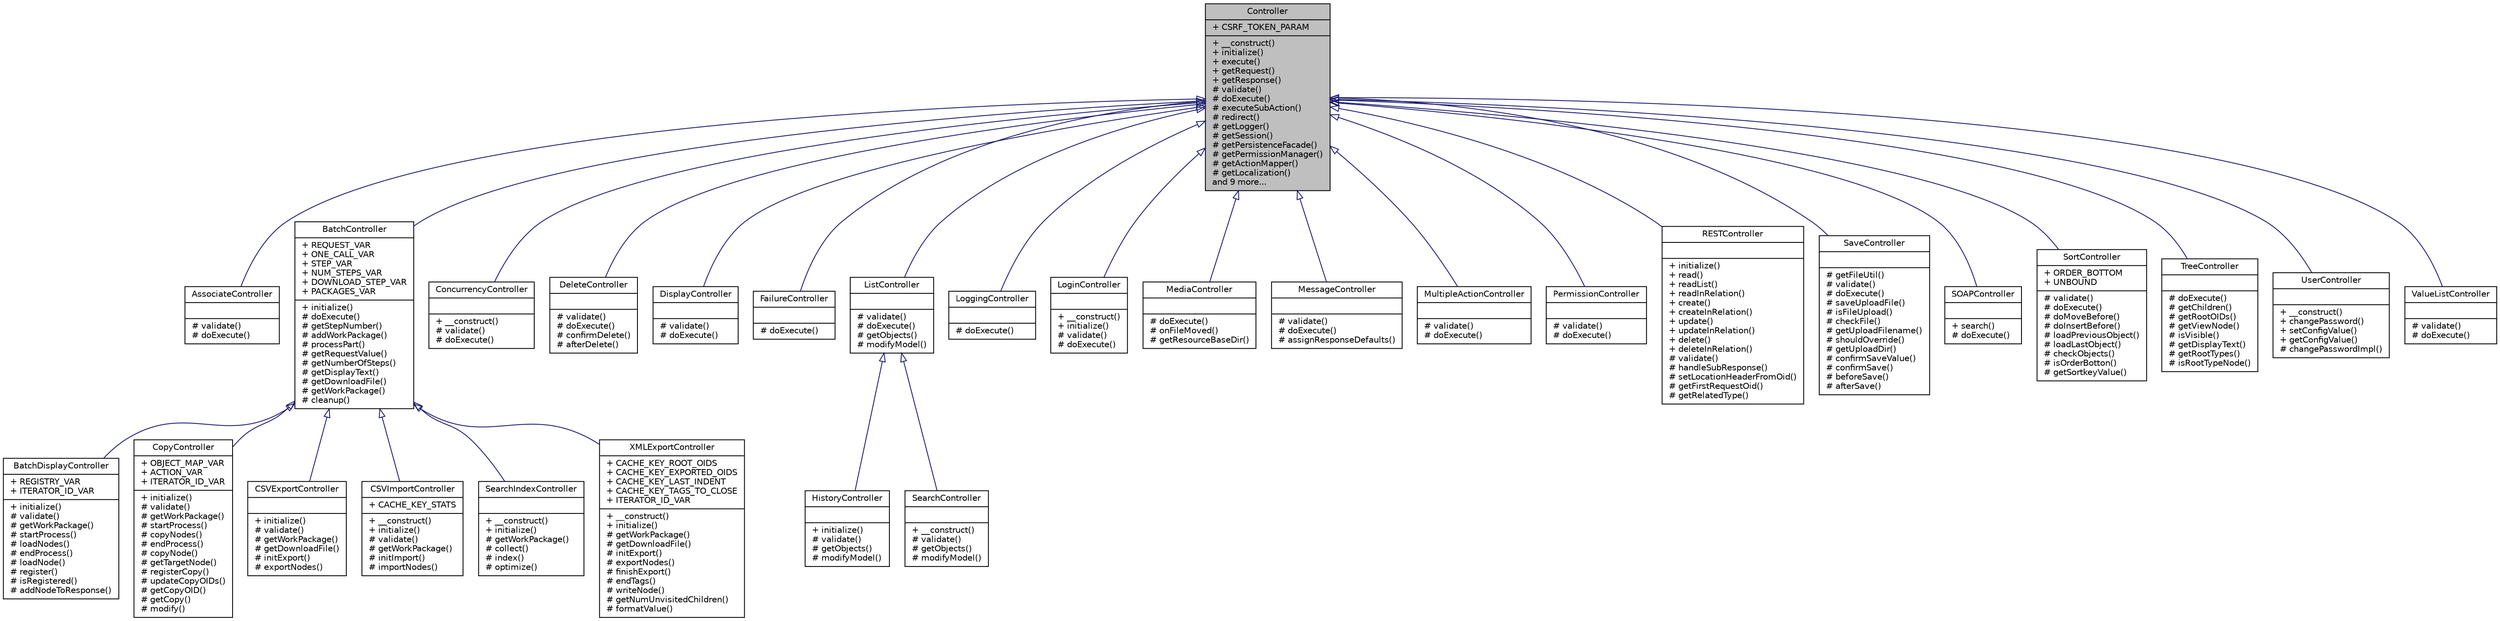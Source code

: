 digraph "Controller"
{
  edge [fontname="Helvetica",fontsize="10",labelfontname="Helvetica",labelfontsize="10"];
  node [fontname="Helvetica",fontsize="10",shape=record];
  Node0 [label="{Controller\n|+ CSRF_TOKEN_PARAM\l|+ __construct()\l+ initialize()\l+ execute()\l+ getRequest()\l+ getResponse()\l# validate()\l# doExecute()\l# executeSubAction()\l# redirect()\l# getLogger()\l# getSession()\l# getPersistenceFacade()\l# getPermissionManager()\l# getActionMapper()\l# getLocalization()\land 9 more...\l}",height=0.2,width=0.4,color="black", fillcolor="grey75", style="filled", fontcolor="black"];
  Node0 -> Node1 [dir="back",color="midnightblue",fontsize="10",style="solid",arrowtail="onormal",fontname="Helvetica"];
  Node1 [label="{AssociateController\n||# validate()\l# doExecute()\l}",height=0.2,width=0.4,color="black", fillcolor="white", style="filled",URL="$classwcmf_1_1application_1_1controller_1_1_associate_controller.html",tooltip="AssociateController is used to (dis-)associates Node instances, e.g. "];
  Node0 -> Node2 [dir="back",color="midnightblue",fontsize="10",style="solid",arrowtail="onormal",fontname="Helvetica"];
  Node2 [label="{BatchController\n|+ REQUEST_VAR\l+ ONE_CALL_VAR\l+ STEP_VAR\l+ NUM_STEPS_VAR\l+ DOWNLOAD_STEP_VAR\l+ PACKAGES_VAR\l|+ initialize()\l# doExecute()\l# getStepNumber()\l# addWorkPackage()\l# processPart()\l# getRequestValue()\l# getNumberOfSteps()\l# getDisplayText()\l# getDownloadFile()\l# getWorkPackage()\l# cleanup()\l}",height=0.2,width=0.4,color="black", fillcolor="white", style="filled",URL="$classwcmf_1_1application_1_1controller_1_1_batch_controller.html",tooltip="BatchController is used to process complex, longer running actions, that need to be divided into seve..."];
  Node2 -> Node3 [dir="back",color="midnightblue",fontsize="10",style="solid",arrowtail="onormal",fontname="Helvetica"];
  Node3 [label="{BatchDisplayController\n|+ REGISTRY_VAR\l+ ITERATOR_ID_VAR\l|+ initialize()\l# validate()\l# getWorkPackage()\l# startProcess()\l# loadNodes()\l# endProcess()\l# loadNode()\l# register()\l# isRegistered()\l# addNodeToResponse()\l}",height=0.2,width=0.4,color="black", fillcolor="white", style="filled",URL="$classwcmf_1_1application_1_1controller_1_1_batch_display_controller.html",tooltip="BatchDisplayController is used to load a tree of Node instances recursivly and return them in lists o..."];
  Node2 -> Node4 [dir="back",color="midnightblue",fontsize="10",style="solid",arrowtail="onormal",fontname="Helvetica"];
  Node4 [label="{CopyController\n|+ OBJECT_MAP_VAR\l+ ACTION_VAR\l+ ITERATOR_ID_VAR\l|+ initialize()\l# validate()\l# getWorkPackage()\l# startProcess()\l# copyNodes()\l# endProcess()\l# copyNode()\l# getTargetNode()\l# registerCopy()\l# updateCopyOIDs()\l# getCopyOID()\l# getCopy()\l# modify()\l}",height=0.2,width=0.4,color="black", fillcolor="white", style="filled",URL="$classwcmf_1_1application_1_1controller_1_1_copy_controller.html",tooltip="CopyController is used to copy or move Node instances. "];
  Node2 -> Node5 [dir="back",color="midnightblue",fontsize="10",style="solid",arrowtail="onormal",fontname="Helvetica"];
  Node5 [label="{CSVExportController\n||+ initialize()\l# validate()\l# getWorkPackage()\l# getDownloadFile()\l# initExport()\l# exportNodes()\l}",height=0.2,width=0.4,color="black", fillcolor="white", style="filled",URL="$classwcmf_1_1application_1_1controller_1_1_c_s_v_export_controller.html",tooltip="CSVExportController exports instances of one type into a CSV file. "];
  Node2 -> Node6 [dir="back",color="midnightblue",fontsize="10",style="solid",arrowtail="onormal",fontname="Helvetica"];
  Node6 [label="{CSVImportController\n|+ CACHE_KEY_STATS\l|+ __construct()\l+ initialize()\l# validate()\l# getWorkPackage()\l# initImport()\l# importNodes()\l}",height=0.2,width=0.4,color="black", fillcolor="white", style="filled",URL="$classwcmf_1_1application_1_1controller_1_1_c_s_v_import_controller.html",tooltip="CSVImportController imports instances of one type into the storage. "];
  Node2 -> Node7 [dir="back",color="midnightblue",fontsize="10",style="solid",arrowtail="onormal",fontname="Helvetica"];
  Node7 [label="{SearchIndexController\n||+ __construct()\l+ initialize()\l# getWorkPackage()\l# collect()\l# index()\l# optimize()\l}",height=0.2,width=0.4,color="black", fillcolor="white", style="filled",URL="$classwcmf_1_1application_1_1controller_1_1_search_index_controller.html",tooltip="SearchIndexController creates a Lucene index from the complete datastore. "];
  Node2 -> Node8 [dir="back",color="midnightblue",fontsize="10",style="solid",arrowtail="onormal",fontname="Helvetica"];
  Node8 [label="{XMLExportController\n|+ CACHE_KEY_ROOT_OIDS\l+ CACHE_KEY_EXPORTED_OIDS\l+ CACHE_KEY_LAST_INDENT\l+ CACHE_KEY_TAGS_TO_CLOSE\l+ ITERATOR_ID_VAR\l|+ __construct()\l+ initialize()\l# getWorkPackage()\l# getDownloadFile()\l# initExport()\l# exportNodes()\l# finishExport()\l# endTags()\l# writeNode()\l# getNumUnvisitedChildren()\l# formatValue()\l}",height=0.2,width=0.4,color="black", fillcolor="white", style="filled",URL="$classwcmf_1_1application_1_1controller_1_1_x_m_l_export_controller.html",tooltip="XMLExportController exports the content tree into an XML file. "];
  Node0 -> Node9 [dir="back",color="midnightblue",fontsize="10",style="solid",arrowtail="onormal",fontname="Helvetica"];
  Node9 [label="{ConcurrencyController\n||+ __construct()\l# validate()\l# doExecute()\l}",height=0.2,width=0.4,color="black", fillcolor="white", style="filled",URL="$classwcmf_1_1application_1_1controller_1_1_concurrency_controller.html",tooltip="ConcurrencyController is used to lock/unlock objects. "];
  Node0 -> Node10 [dir="back",color="midnightblue",fontsize="10",style="solid",arrowtail="onormal",fontname="Helvetica"];
  Node10 [label="{DeleteController\n||# validate()\l# doExecute()\l# confirmDelete()\l# afterDelete()\l}",height=0.2,width=0.4,color="black", fillcolor="white", style="filled",URL="$classwcmf_1_1application_1_1controller_1_1_delete_controller.html",tooltip="DeleteController is used to delete Node instances. "];
  Node0 -> Node11 [dir="back",color="midnightblue",fontsize="10",style="solid",arrowtail="onormal",fontname="Helvetica"];
  Node11 [label="{DisplayController\n||# validate()\l# doExecute()\l}",height=0.2,width=0.4,color="black", fillcolor="white", style="filled",URL="$classwcmf_1_1application_1_1controller_1_1_display_controller.html",tooltip="DisplayController is used to read a Node instance. "];
  Node0 -> Node12 [dir="back",color="midnightblue",fontsize="10",style="solid",arrowtail="onormal",fontname="Helvetica"];
  Node12 [label="{FailureController\n||# doExecute()\l}",height=0.2,width=0.4,color="black", fillcolor="white", style="filled",URL="$classwcmf_1_1application_1_1controller_1_1_failure_controller.html",tooltip="FailureController is used to signal a failure to the user. "];
  Node0 -> Node13 [dir="back",color="midnightblue",fontsize="10",style="solid",arrowtail="onormal",fontname="Helvetica"];
  Node13 [label="{ListController\n||# validate()\l# doExecute()\l# getObjects()\l# modifyModel()\l}",height=0.2,width=0.4,color="black", fillcolor="white", style="filled",URL="$classwcmf_1_1application_1_1controller_1_1_list_controller.html",tooltip="ListController is used to load Node lists. "];
  Node13 -> Node14 [dir="back",color="midnightblue",fontsize="10",style="solid",arrowtail="onormal",fontname="Helvetica"];
  Node14 [label="{HistoryController\n||+ initialize()\l# validate()\l# getObjects()\l# modifyModel()\l}",height=0.2,width=0.4,color="black", fillcolor="white", style="filled",URL="$classwcmf_1_1application_1_1controller_1_1_history_controller.html",tooltip="HistoryController returns a list of last changed entity instances. "];
  Node13 -> Node15 [dir="back",color="midnightblue",fontsize="10",style="solid",arrowtail="onormal",fontname="Helvetica"];
  Node15 [label="{SearchController\n||+ __construct()\l# validate()\l# getObjects()\l# modifyModel()\l}",height=0.2,width=0.4,color="black", fillcolor="white", style="filled",URL="$classwcmf_1_1application_1_1controller_1_1_search_controller.html",tooltip="SearchController executes a search and returns matching objects in a paged list. "];
  Node0 -> Node16 [dir="back",color="midnightblue",fontsize="10",style="solid",arrowtail="onormal",fontname="Helvetica"];
  Node16 [label="{LoggingController\n||# doExecute()\l}",height=0.2,width=0.4,color="black", fillcolor="white", style="filled",URL="$classwcmf_1_1application_1_1controller_1_1_logging_controller.html",tooltip="LoggingController is used to log a message in the backend log. "];
  Node0 -> Node17 [dir="back",color="midnightblue",fontsize="10",style="solid",arrowtail="onormal",fontname="Helvetica"];
  Node17 [label="{LoginController\n||+ __construct()\l+ initialize()\l# validate()\l# doExecute()\l}",height=0.2,width=0.4,color="black", fillcolor="white", style="filled",URL="$classwcmf_1_1application_1_1controller_1_1_login_controller.html",tooltip="LoginController handles the login process. "];
  Node0 -> Node18 [dir="back",color="midnightblue",fontsize="10",style="solid",arrowtail="onormal",fontname="Helvetica"];
  Node18 [label="{MediaController\n||# doExecute()\l# onFileMoved()\l# getResourceBaseDir()\l}",height=0.2,width=0.4,color="black", fillcolor="white", style="filled",URL="$classwcmf_1_1application_1_1controller_1_1_media_controller.html",tooltip="MediaController integrates elFinder (https://github.com/Studio-42/elFinder) into wCMF. "];
  Node0 -> Node19 [dir="back",color="midnightblue",fontsize="10",style="solid",arrowtail="onormal",fontname="Helvetica"];
  Node19 [label="{MessageController\n||# validate()\l# doExecute()\l# assignResponseDefaults()\l}",height=0.2,width=0.4,color="black", fillcolor="white", style="filled",URL="$classwcmf_1_1application_1_1controller_1_1_message_controller.html",tooltip="MessageController is used to get all messages translated to the given language. "];
  Node0 -> Node20 [dir="back",color="midnightblue",fontsize="10",style="solid",arrowtail="onormal",fontname="Helvetica"];
  Node20 [label="{MultipleActionController\n||# validate()\l# doExecute()\l}",height=0.2,width=0.4,color="black", fillcolor="white", style="filled",URL="$classwcmf_1_1application_1_1controller_1_1_multiple_action_controller.html",tooltip="MultipleActionController executes multiple actions by passing them to the appropriate controllers and..."];
  Node0 -> Node21 [dir="back",color="midnightblue",fontsize="10",style="solid",arrowtail="onormal",fontname="Helvetica"];
  Node21 [label="{PermissionController\n||# validate()\l# doExecute()\l}",height=0.2,width=0.4,color="black", fillcolor="white", style="filled",URL="$classwcmf_1_1application_1_1controller_1_1_permission_controller.html",tooltip="PermissionController checks, gets and sets permissions. "];
  Node0 -> Node22 [dir="back",color="midnightblue",fontsize="10",style="solid",arrowtail="onormal",fontname="Helvetica"];
  Node22 [label="{RESTController\n||+ initialize()\l+ read()\l+ readList()\l+ readInRelation()\l+ create()\l+ createInRelation()\l+ update()\l+ updateInRelation()\l+ delete()\l+ deleteInRelation()\l# validate()\l# handleSubResponse()\l# setLocationHeaderFromOid()\l# getFirstRequestOid()\l# getRelatedType()\l}",height=0.2,width=0.4,color="black", fillcolor="white", style="filled",URL="$classwcmf_1_1application_1_1controller_1_1_r_e_s_t_controller.html",tooltip="RESTController handles requests sent from a dstore/Rest client. "];
  Node0 -> Node23 [dir="back",color="midnightblue",fontsize="10",style="solid",arrowtail="onormal",fontname="Helvetica"];
  Node23 [label="{SaveController\n||# getFileUtil()\l# validate()\l# doExecute()\l# saveUploadFile()\l# isFileUpload()\l# checkFile()\l# getUploadFilename()\l# shouldOverride()\l# getUploadDir()\l# confirmSaveValue()\l# confirmSave()\l# beforeSave()\l# afterSave()\l}",height=0.2,width=0.4,color="black", fillcolor="white", style="filled",URL="$classwcmf_1_1application_1_1controller_1_1_save_controller.html",tooltip="SaveController is a controller that saves Node data. "];
  Node0 -> Node24 [dir="back",color="midnightblue",fontsize="10",style="solid",arrowtail="onormal",fontname="Helvetica"];
  Node24 [label="{SOAPController\n||+ search()\l# doExecute()\l}",height=0.2,width=0.4,color="black", fillcolor="white", style="filled",URL="$classwcmf_1_1application_1_1controller_1_1_s_o_a_p_controller.html",tooltip="SOAPController handles SOAP requests. "];
  Node0 -> Node25 [dir="back",color="midnightblue",fontsize="10",style="solid",arrowtail="onormal",fontname="Helvetica"];
  Node25 [label="{SortController\n|+ ORDER_BOTTOM\l+ UNBOUND\l|# validate()\l# doExecute()\l# doMoveBefore()\l# doInsertBefore()\l# loadPreviousObject()\l# loadLastObject()\l# checkObjects()\l# isOrderBotton()\l# getSortkeyValue()\l}",height=0.2,width=0.4,color="black", fillcolor="white", style="filled",URL="$classwcmf_1_1application_1_1controller_1_1_sort_controller.html",tooltip="SortController is used to change the order of nodes. "];
  Node0 -> Node26 [dir="back",color="midnightblue",fontsize="10",style="solid",arrowtail="onormal",fontname="Helvetica"];
  Node26 [label="{TreeController\n||# doExecute()\l# getChildren()\l# getRootOIDs()\l# getViewNode()\l# isVisible()\l# getDisplayText()\l# getRootTypes()\l# isRootTypeNode()\l}",height=0.2,width=0.4,color="black", fillcolor="white", style="filled",URL="$classwcmf_1_1application_1_1controller_1_1_tree_controller.html",tooltip="TreeController is used to visualize nodes in a tree view. "];
  Node0 -> Node27 [dir="back",color="midnightblue",fontsize="10",style="solid",arrowtail="onormal",fontname="Helvetica"];
  Node27 [label="{UserController\n||+ __construct()\l+ changePassword()\l+ setConfigValue()\l+ getConfigValue()\l# changePasswordImpl()\l}",height=0.2,width=0.4,color="black", fillcolor="white", style="filled",URL="$classwcmf_1_1application_1_1controller_1_1_user_controller.html",tooltip="UserController is used to change the current user&#39;s password. "];
  Node0 -> Node28 [dir="back",color="midnightblue",fontsize="10",style="solid",arrowtail="onormal",fontname="Helvetica"];
  Node28 [label="{ValueListController\n||# validate()\l# doExecute()\l}",height=0.2,width=0.4,color="black", fillcolor="white", style="filled",URL="$classwcmf_1_1application_1_1controller_1_1_value_list_controller.html",tooltip="ValueListController is used to resolve lists for input_type definitions. "];
}
